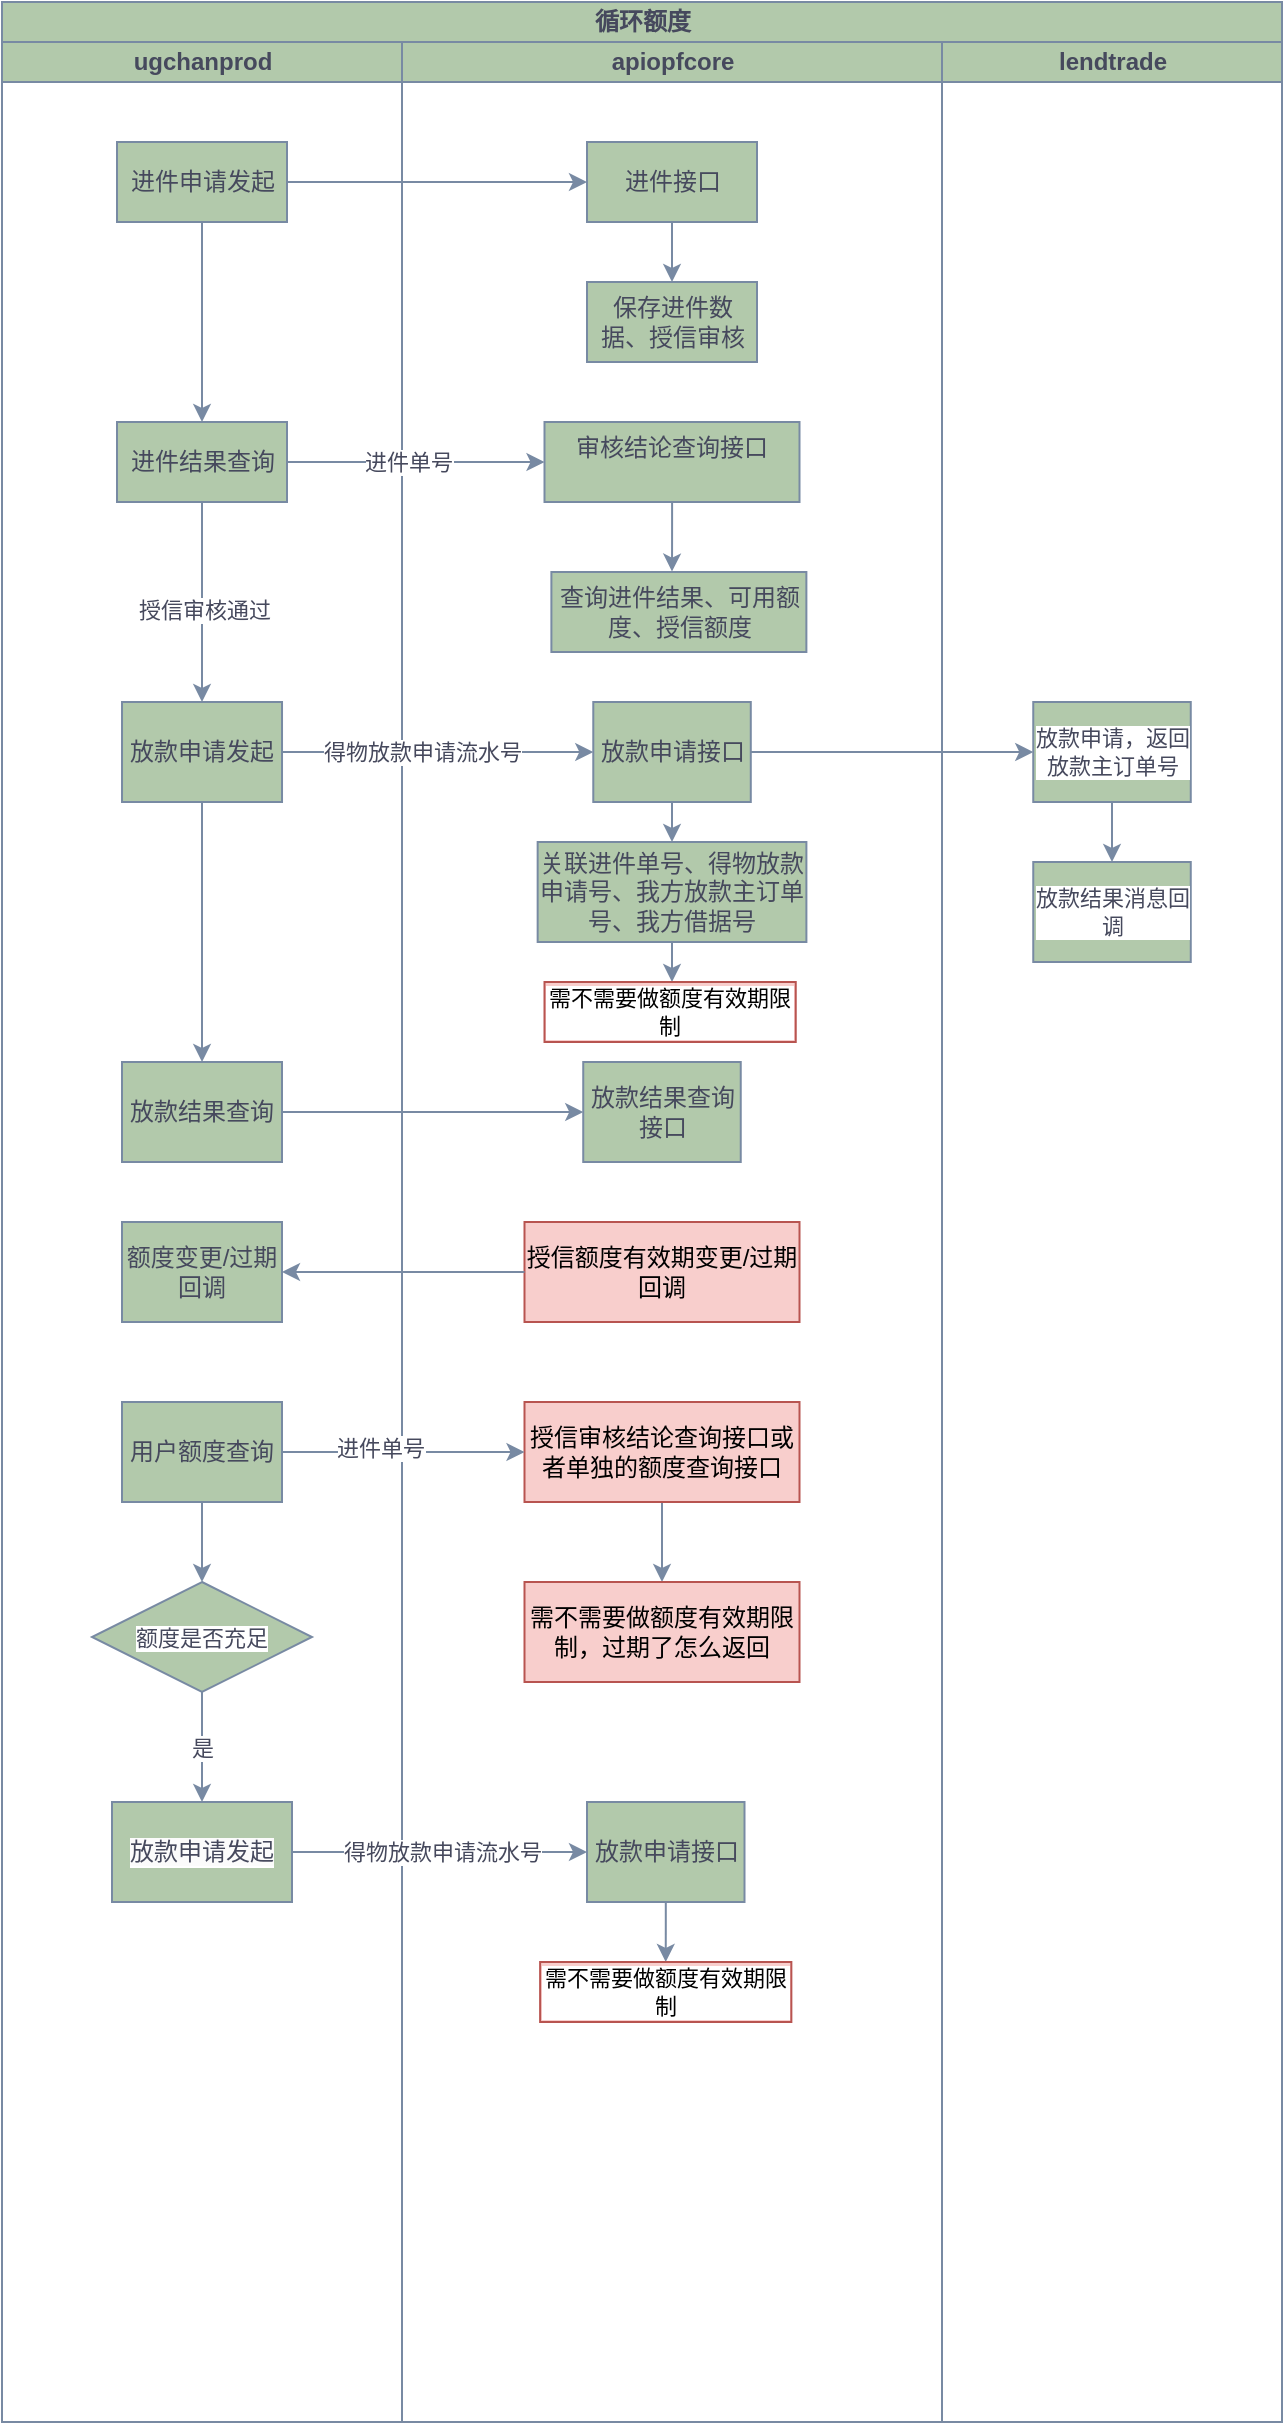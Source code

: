 <mxfile version="24.7.6">
  <diagram id="prtHgNgQTEPvFCAcTncT" name="Page-1">
    <mxGraphModel dx="721" dy="438" grid="1" gridSize="10" guides="1" tooltips="1" connect="1" arrows="1" fold="1" page="1" pageScale="1" pageWidth="827" pageHeight="1169" math="0" shadow="0">
      <root>
        <mxCell id="0" />
        <mxCell id="1" parent="0" />
        <mxCell id="4-QW9x0aCZNzlzGPrkt--1" value="循环额度" style="swimlane;childLayout=stackLayout;resizeParent=1;resizeParentMax=0;startSize=20;html=1;labelBackgroundColor=none;fillColor=#B2C9AB;strokeColor=#788AA3;fontColor=#46495D;" vertex="1" parent="1">
          <mxGeometry x="160" y="300" width="640" height="1210" as="geometry" />
        </mxCell>
        <mxCell id="4-QW9x0aCZNzlzGPrkt--2" value="ugchanprod" style="swimlane;startSize=20;html=1;labelBackgroundColor=none;fillColor=#B2C9AB;strokeColor=#788AA3;fontColor=#46495D;" vertex="1" parent="4-QW9x0aCZNzlzGPrkt--1">
          <mxGeometry y="20" width="200" height="1190" as="geometry" />
        </mxCell>
        <mxCell id="4-QW9x0aCZNzlzGPrkt--5" value="进件申请发起" style="rounded=0;whiteSpace=wrap;html=1;strokeColor=#788AA3;fontColor=#46495D;fillColor=#B2C9AB;" vertex="1" parent="4-QW9x0aCZNzlzGPrkt--2">
          <mxGeometry x="57.5" y="50" width="85" height="40" as="geometry" />
        </mxCell>
        <mxCell id="4-QW9x0aCZNzlzGPrkt--27" value="放款结果查询" style="whiteSpace=wrap;html=1;fillColor=#B2C9AB;strokeColor=#788AA3;fontColor=#46495D;rounded=0;" vertex="1" parent="4-QW9x0aCZNzlzGPrkt--2">
          <mxGeometry x="60" y="510" width="80" height="50" as="geometry" />
        </mxCell>
        <mxCell id="4-QW9x0aCZNzlzGPrkt--45" style="edgeStyle=orthogonalEdgeStyle;shape=connector;curved=0;rounded=1;orthogonalLoop=1;jettySize=auto;html=1;entryX=0.5;entryY=0;entryDx=0;entryDy=0;strokeColor=#788AA3;align=center;verticalAlign=middle;fontFamily=Helvetica;fontSize=11;fontColor=#46495D;labelBackgroundColor=default;endArrow=classic;fillColor=#B2C9AB;" edge="1" parent="4-QW9x0aCZNzlzGPrkt--2" source="4-QW9x0aCZNzlzGPrkt--33" target="4-QW9x0aCZNzlzGPrkt--44">
          <mxGeometry relative="1" as="geometry" />
        </mxCell>
        <mxCell id="4-QW9x0aCZNzlzGPrkt--33" value="用户额度查询" style="whiteSpace=wrap;html=1;fillColor=#B2C9AB;strokeColor=#788AA3;fontColor=#46495D;rounded=0;" vertex="1" parent="4-QW9x0aCZNzlzGPrkt--2">
          <mxGeometry x="60" y="680" width="80" height="50" as="geometry" />
        </mxCell>
        <mxCell id="4-QW9x0aCZNzlzGPrkt--41" value="额度变更/过期回调" style="whiteSpace=wrap;html=1;fillColor=#B2C9AB;strokeColor=#788AA3;fontColor=#46495D;rounded=0;" vertex="1" parent="4-QW9x0aCZNzlzGPrkt--2">
          <mxGeometry x="60" y="590" width="80" height="50" as="geometry" />
        </mxCell>
        <mxCell id="4-QW9x0aCZNzlzGPrkt--47" value="是" style="edgeStyle=orthogonalEdgeStyle;shape=connector;curved=0;rounded=1;orthogonalLoop=1;jettySize=auto;html=1;strokeColor=#788AA3;align=center;verticalAlign=middle;fontFamily=Helvetica;fontSize=11;fontColor=#46495D;labelBackgroundColor=default;endArrow=classic;fillColor=#B2C9AB;" edge="1" parent="4-QW9x0aCZNzlzGPrkt--2" source="4-QW9x0aCZNzlzGPrkt--44" target="4-QW9x0aCZNzlzGPrkt--46">
          <mxGeometry relative="1" as="geometry" />
        </mxCell>
        <mxCell id="4-QW9x0aCZNzlzGPrkt--44" value="额度是否充足" style="rhombus;whiteSpace=wrap;html=1;strokeColor=#788AA3;fontFamily=Helvetica;fontSize=11;fontColor=#46495D;labelBackgroundColor=default;fillColor=#B2C9AB;" vertex="1" parent="4-QW9x0aCZNzlzGPrkt--2">
          <mxGeometry x="45" y="770" width="110" height="55" as="geometry" />
        </mxCell>
        <mxCell id="4-QW9x0aCZNzlzGPrkt--46" value="&lt;span style=&quot;font-size: 12px; background-color: rgb(251, 251, 251);&quot;&gt;放款申请发起&lt;/span&gt;" style="whiteSpace=wrap;html=1;fontSize=11;fillColor=#B2C9AB;strokeColor=#788AA3;fontColor=#46495D;labelBackgroundColor=default;" vertex="1" parent="4-QW9x0aCZNzlzGPrkt--2">
          <mxGeometry x="55" y="880" width="90" height="50" as="geometry" />
        </mxCell>
        <mxCell id="4-QW9x0aCZNzlzGPrkt--3" value="apiopfcore" style="swimlane;startSize=20;html=1;labelBackgroundColor=none;fillColor=#B2C9AB;strokeColor=#788AA3;fontColor=#46495D;" vertex="1" parent="4-QW9x0aCZNzlzGPrkt--1">
          <mxGeometry x="200" y="20" width="270" height="1190" as="geometry" />
        </mxCell>
        <mxCell id="4-QW9x0aCZNzlzGPrkt--13" value="" style="edgeStyle=orthogonalEdgeStyle;rounded=0;orthogonalLoop=1;jettySize=auto;html=1;strokeColor=#788AA3;fontColor=#46495D;fillColor=#B2C9AB;" edge="1" parent="4-QW9x0aCZNzlzGPrkt--3" source="4-QW9x0aCZNzlzGPrkt--8" target="4-QW9x0aCZNzlzGPrkt--12">
          <mxGeometry relative="1" as="geometry" />
        </mxCell>
        <mxCell id="4-QW9x0aCZNzlzGPrkt--8" value="进件接口" style="rounded=0;whiteSpace=wrap;html=1;strokeColor=#788AA3;fontColor=#46495D;fillColor=#B2C9AB;" vertex="1" parent="4-QW9x0aCZNzlzGPrkt--3">
          <mxGeometry x="92.5" y="50" width="85" height="40" as="geometry" />
        </mxCell>
        <mxCell id="4-QW9x0aCZNzlzGPrkt--12" value="保存进件数据、授信审核" style="rounded=0;whiteSpace=wrap;html=1;strokeColor=#788AA3;fontColor=#46495D;fillColor=#B2C9AB;" vertex="1" parent="4-QW9x0aCZNzlzGPrkt--3">
          <mxGeometry x="92.5" y="120" width="85" height="40" as="geometry" />
        </mxCell>
        <mxCell id="4-QW9x0aCZNzlzGPrkt--10" value="进件结果查询" style="rounded=0;whiteSpace=wrap;html=1;strokeColor=#788AA3;fontColor=#46495D;fillColor=#B2C9AB;" vertex="1" parent="4-QW9x0aCZNzlzGPrkt--3">
          <mxGeometry x="-142.5" y="190" width="85" height="40" as="geometry" />
        </mxCell>
        <mxCell id="4-QW9x0aCZNzlzGPrkt--35" value="" style="edgeStyle=orthogonalEdgeStyle;shape=connector;curved=0;rounded=1;orthogonalLoop=1;jettySize=auto;html=1;strokeColor=#788AA3;align=center;verticalAlign=middle;fontFamily=Helvetica;fontSize=11;fontColor=#46495D;labelBackgroundColor=default;endArrow=classic;fillColor=#B2C9AB;entryX=0.473;entryY=-0.005;entryDx=0;entryDy=0;entryPerimeter=0;" edge="1" parent="4-QW9x0aCZNzlzGPrkt--3" source="4-QW9x0aCZNzlzGPrkt--14" target="4-QW9x0aCZNzlzGPrkt--36">
          <mxGeometry relative="1" as="geometry">
            <mxPoint x="135" y="250" as="targetPoint" />
          </mxGeometry>
        </mxCell>
        <mxCell id="4-QW9x0aCZNzlzGPrkt--14" value="审核结论查询接口&lt;div&gt;&lt;br&gt;&lt;/div&gt;" style="rounded=0;whiteSpace=wrap;html=1;strokeColor=#788AA3;fontColor=#46495D;fillColor=#B2C9AB;" vertex="1" parent="4-QW9x0aCZNzlzGPrkt--3">
          <mxGeometry x="71.25" y="190" width="127.5" height="40" as="geometry" />
        </mxCell>
        <mxCell id="4-QW9x0aCZNzlzGPrkt--15" style="edgeStyle=orthogonalEdgeStyle;rounded=0;orthogonalLoop=1;jettySize=auto;html=1;entryX=0;entryY=0.5;entryDx=0;entryDy=0;strokeColor=#788AA3;fontColor=#46495D;fillColor=#B2C9AB;" edge="1" parent="4-QW9x0aCZNzlzGPrkt--3" source="4-QW9x0aCZNzlzGPrkt--10" target="4-QW9x0aCZNzlzGPrkt--14">
          <mxGeometry relative="1" as="geometry" />
        </mxCell>
        <mxCell id="4-QW9x0aCZNzlzGPrkt--16" value="进件单号" style="edgeLabel;html=1;align=center;verticalAlign=middle;resizable=0;points=[];strokeColor=#788AA3;fontColor=#46495D;fillColor=#B2C9AB;" vertex="1" connectable="0" parent="4-QW9x0aCZNzlzGPrkt--15">
          <mxGeometry x="-0.337" y="1" relative="1" as="geometry">
            <mxPoint x="18" y="1" as="offset" />
          </mxGeometry>
        </mxCell>
        <mxCell id="4-QW9x0aCZNzlzGPrkt--50" style="edgeStyle=orthogonalEdgeStyle;shape=connector;curved=0;rounded=1;orthogonalLoop=1;jettySize=auto;html=1;strokeColor=#788AA3;align=center;verticalAlign=middle;fontFamily=Helvetica;fontSize=11;fontColor=#46495D;labelBackgroundColor=default;endArrow=classic;fillColor=#B2C9AB;" edge="1" parent="4-QW9x0aCZNzlzGPrkt--3" source="4-QW9x0aCZNzlzGPrkt--25" target="4-QW9x0aCZNzlzGPrkt--49">
          <mxGeometry relative="1" as="geometry" />
        </mxCell>
        <mxCell id="4-QW9x0aCZNzlzGPrkt--25" value="关联进件单号、得物放款申请号、我方放款主订单号、我方借据号" style="whiteSpace=wrap;html=1;fillColor=#B2C9AB;strokeColor=#788AA3;fontColor=#46495D;rounded=0;" vertex="1" parent="4-QW9x0aCZNzlzGPrkt--3">
          <mxGeometry x="67.83" y="400" width="134.37" height="50" as="geometry" />
        </mxCell>
        <mxCell id="4-QW9x0aCZNzlzGPrkt--29" value="放款结果查询接口" style="whiteSpace=wrap;html=1;fillColor=#B2C9AB;strokeColor=#788AA3;fontColor=#46495D;rounded=0;" vertex="1" parent="4-QW9x0aCZNzlzGPrkt--3">
          <mxGeometry x="90.62" y="510" width="78.75" height="50" as="geometry" />
        </mxCell>
        <mxCell id="4-QW9x0aCZNzlzGPrkt--39" value="" style="edgeStyle=orthogonalEdgeStyle;shape=connector;curved=0;rounded=1;orthogonalLoop=1;jettySize=auto;html=1;strokeColor=#788AA3;align=center;verticalAlign=middle;fontFamily=Helvetica;fontSize=11;fontColor=#46495D;labelBackgroundColor=default;endArrow=classic;fillColor=#B2C9AB;" edge="1" parent="4-QW9x0aCZNzlzGPrkt--3" source="4-QW9x0aCZNzlzGPrkt--34" target="4-QW9x0aCZNzlzGPrkt--38">
          <mxGeometry relative="1" as="geometry" />
        </mxCell>
        <mxCell id="4-QW9x0aCZNzlzGPrkt--34" value="授信审核结论查询接口或者单独的额度查询接口" style="whiteSpace=wrap;html=1;fillColor=#f8cecc;strokeColor=#b85450;rounded=0;" vertex="1" parent="4-QW9x0aCZNzlzGPrkt--3">
          <mxGeometry x="61.25" y="680" width="137.5" height="50" as="geometry" />
        </mxCell>
        <mxCell id="4-QW9x0aCZNzlzGPrkt--36" value="&lt;div&gt;查询进件结果、可用额度、授信额度&lt;br&gt;&lt;/div&gt;" style="rounded=0;whiteSpace=wrap;html=1;strokeColor=#788AA3;fontColor=#46495D;fillColor=#B2C9AB;" vertex="1" parent="4-QW9x0aCZNzlzGPrkt--3">
          <mxGeometry x="74.69" y="265" width="127.5" height="40" as="geometry" />
        </mxCell>
        <mxCell id="4-QW9x0aCZNzlzGPrkt--38" value="需不需要做额度有效期限制，过期了怎么返回" style="whiteSpace=wrap;html=1;fillColor=#f8cecc;strokeColor=#b85450;rounded=0;" vertex="1" parent="4-QW9x0aCZNzlzGPrkt--3">
          <mxGeometry x="61.25" y="770" width="137.5" height="50" as="geometry" />
        </mxCell>
        <mxCell id="4-QW9x0aCZNzlzGPrkt--40" value="授信额度有效期变更/过期回调" style="whiteSpace=wrap;html=1;fillColor=#f8cecc;strokeColor=#b85450;rounded=0;" vertex="1" parent="4-QW9x0aCZNzlzGPrkt--3">
          <mxGeometry x="61.25" y="590" width="137.5" height="50" as="geometry" />
        </mxCell>
        <mxCell id="4-QW9x0aCZNzlzGPrkt--49" value="需不需要做额度有效期限制" style="whiteSpace=wrap;html=1;fillColor=#f8cecc;strokeColor=#b85450;rounded=0;fontFamily=Helvetica;fontSize=11;labelBackgroundColor=default;" vertex="1" parent="4-QW9x0aCZNzlzGPrkt--3">
          <mxGeometry x="71.25" y="470" width="125.62" height="30" as="geometry" />
        </mxCell>
        <mxCell id="4-QW9x0aCZNzlzGPrkt--54" style="edgeStyle=orthogonalEdgeStyle;shape=connector;curved=0;rounded=1;orthogonalLoop=1;jettySize=auto;html=1;entryX=0.5;entryY=0;entryDx=0;entryDy=0;strokeColor=#788AA3;align=center;verticalAlign=middle;fontFamily=Helvetica;fontSize=11;fontColor=#46495D;labelBackgroundColor=default;endArrow=classic;fillColor=#B2C9AB;" edge="1" parent="4-QW9x0aCZNzlzGPrkt--3" source="4-QW9x0aCZNzlzGPrkt--51" target="4-QW9x0aCZNzlzGPrkt--53">
          <mxGeometry relative="1" as="geometry" />
        </mxCell>
        <mxCell id="4-QW9x0aCZNzlzGPrkt--51" value="放款申请接口" style="whiteSpace=wrap;html=1;fillColor=#B2C9AB;strokeColor=#788AA3;fontColor=#46495D;rounded=0;" vertex="1" parent="4-QW9x0aCZNzlzGPrkt--3">
          <mxGeometry x="92.5" y="880" width="78.75" height="50" as="geometry" />
        </mxCell>
        <mxCell id="4-QW9x0aCZNzlzGPrkt--53" value="需不需要做额度有效期限制" style="whiteSpace=wrap;html=1;fillColor=#f8cecc;strokeColor=#b85450;rounded=0;fontFamily=Helvetica;fontSize=11;labelBackgroundColor=default;" vertex="1" parent="4-QW9x0aCZNzlzGPrkt--3">
          <mxGeometry x="69.06" y="960" width="125.62" height="30" as="geometry" />
        </mxCell>
        <mxCell id="4-QW9x0aCZNzlzGPrkt--4" value="lendtrade" style="swimlane;startSize=20;html=1;labelBackgroundColor=none;fillColor=#B2C9AB;strokeColor=#788AA3;fontColor=#46495D;" vertex="1" parent="4-QW9x0aCZNzlzGPrkt--1">
          <mxGeometry x="470" y="20" width="170" height="1190" as="geometry" />
        </mxCell>
        <mxCell id="4-QW9x0aCZNzlzGPrkt--32" value="" style="edgeStyle=orthogonalEdgeStyle;shape=connector;curved=0;rounded=1;orthogonalLoop=1;jettySize=auto;html=1;strokeColor=#788AA3;align=center;verticalAlign=middle;fontFamily=Helvetica;fontSize=11;fontColor=#46495D;labelBackgroundColor=default;endArrow=classic;fillColor=#B2C9AB;" edge="1" parent="4-QW9x0aCZNzlzGPrkt--4" source="4-QW9x0aCZNzlzGPrkt--23" target="4-QW9x0aCZNzlzGPrkt--31">
          <mxGeometry relative="1" as="geometry" />
        </mxCell>
        <mxCell id="4-QW9x0aCZNzlzGPrkt--31" value="放款结果消息回调" style="whiteSpace=wrap;html=1;fillColor=#B2C9AB;strokeColor=#788AA3;fontColor=#46495D;rounded=0;fontFamily=Helvetica;fontSize=11;labelBackgroundColor=default;" vertex="1" parent="4-QW9x0aCZNzlzGPrkt--4">
          <mxGeometry x="45.63" y="410" width="78.75" height="50" as="geometry" />
        </mxCell>
        <mxCell id="4-QW9x0aCZNzlzGPrkt--17" value="放款申请发起" style="whiteSpace=wrap;html=1;fillColor=#B2C9AB;strokeColor=#788AA3;fontColor=#46495D;rounded=0;" vertex="1" parent="4-QW9x0aCZNzlzGPrkt--4">
          <mxGeometry x="-409.99" y="330" width="80" height="50" as="geometry" />
        </mxCell>
        <mxCell id="4-QW9x0aCZNzlzGPrkt--20" value="放款申请接口" style="whiteSpace=wrap;html=1;fillColor=#B2C9AB;strokeColor=#788AA3;fontColor=#46495D;rounded=0;" vertex="1" parent="4-QW9x0aCZNzlzGPrkt--4">
          <mxGeometry x="-174.36" y="330" width="78.75" height="50" as="geometry" />
        </mxCell>
        <mxCell id="4-QW9x0aCZNzlzGPrkt--23" value="放款申请，返回放款主订单号" style="whiteSpace=wrap;html=1;fillColor=#B2C9AB;strokeColor=#788AA3;fontColor=#46495D;rounded=0;fontFamily=Helvetica;fontSize=11;labelBackgroundColor=default;" vertex="1" parent="4-QW9x0aCZNzlzGPrkt--4">
          <mxGeometry x="45.63" y="330" width="78.75" height="50" as="geometry" />
        </mxCell>
        <mxCell id="4-QW9x0aCZNzlzGPrkt--21" style="edgeStyle=orthogonalEdgeStyle;shape=connector;curved=0;rounded=1;orthogonalLoop=1;jettySize=auto;html=1;strokeColor=#788AA3;align=center;verticalAlign=middle;fontFamily=Helvetica;fontSize=11;fontColor=#46495D;labelBackgroundColor=default;endArrow=classic;fillColor=#B2C9AB;" edge="1" parent="4-QW9x0aCZNzlzGPrkt--4" source="4-QW9x0aCZNzlzGPrkt--17" target="4-QW9x0aCZNzlzGPrkt--20">
          <mxGeometry relative="1" as="geometry" />
        </mxCell>
        <mxCell id="4-QW9x0aCZNzlzGPrkt--22" value="得物放款申请流水号" style="edgeLabel;html=1;align=center;verticalAlign=middle;resizable=0;points=[];strokeColor=#788AA3;fontFamily=Helvetica;fontSize=11;fontColor=#46495D;labelBackgroundColor=default;fillColor=#B2C9AB;" vertex="1" connectable="0" parent="4-QW9x0aCZNzlzGPrkt--21">
          <mxGeometry x="-0.319" y="1" relative="1" as="geometry">
            <mxPoint x="17" y="1" as="offset" />
          </mxGeometry>
        </mxCell>
        <mxCell id="4-QW9x0aCZNzlzGPrkt--24" style="edgeStyle=orthogonalEdgeStyle;shape=connector;curved=0;rounded=1;orthogonalLoop=1;jettySize=auto;html=1;strokeColor=#788AA3;align=center;verticalAlign=middle;fontFamily=Helvetica;fontSize=11;fontColor=#46495D;labelBackgroundColor=default;endArrow=classic;fillColor=#B2C9AB;" edge="1" parent="4-QW9x0aCZNzlzGPrkt--4" source="4-QW9x0aCZNzlzGPrkt--20" target="4-QW9x0aCZNzlzGPrkt--23">
          <mxGeometry relative="1" as="geometry" />
        </mxCell>
        <mxCell id="4-QW9x0aCZNzlzGPrkt--9" style="edgeStyle=orthogonalEdgeStyle;rounded=0;orthogonalLoop=1;jettySize=auto;html=1;strokeColor=#788AA3;fontColor=#46495D;fillColor=#B2C9AB;" edge="1" parent="4-QW9x0aCZNzlzGPrkt--1" source="4-QW9x0aCZNzlzGPrkt--5" target="4-QW9x0aCZNzlzGPrkt--8">
          <mxGeometry relative="1" as="geometry" />
        </mxCell>
        <mxCell id="4-QW9x0aCZNzlzGPrkt--11" value="" style="edgeStyle=orthogonalEdgeStyle;rounded=0;orthogonalLoop=1;jettySize=auto;html=1;strokeColor=#788AA3;fontColor=#46495D;fillColor=#B2C9AB;" edge="1" parent="4-QW9x0aCZNzlzGPrkt--1" source="4-QW9x0aCZNzlzGPrkt--5" target="4-QW9x0aCZNzlzGPrkt--10">
          <mxGeometry relative="1" as="geometry" />
        </mxCell>
        <mxCell id="4-QW9x0aCZNzlzGPrkt--18" value="" style="edgeStyle=orthogonalEdgeStyle;rounded=1;orthogonalLoop=1;jettySize=auto;html=1;strokeColor=#788AA3;fontColor=#46495D;fillColor=#B2C9AB;curved=0;" edge="1" parent="4-QW9x0aCZNzlzGPrkt--1" source="4-QW9x0aCZNzlzGPrkt--10" target="4-QW9x0aCZNzlzGPrkt--17">
          <mxGeometry relative="1" as="geometry" />
        </mxCell>
        <mxCell id="4-QW9x0aCZNzlzGPrkt--19" value="授信审核通过" style="edgeLabel;html=1;align=center;verticalAlign=middle;resizable=0;points=[];strokeColor=#788AA3;fontColor=#46495D;fillColor=#B2C9AB;" vertex="1" connectable="0" parent="4-QW9x0aCZNzlzGPrkt--18">
          <mxGeometry x="0.072" y="1" relative="1" as="geometry">
            <mxPoint as="offset" />
          </mxGeometry>
        </mxCell>
        <mxCell id="4-QW9x0aCZNzlzGPrkt--30" style="edgeStyle=orthogonalEdgeStyle;shape=connector;curved=0;rounded=1;orthogonalLoop=1;jettySize=auto;html=1;entryX=0;entryY=0.5;entryDx=0;entryDy=0;strokeColor=#788AA3;align=center;verticalAlign=middle;fontFamily=Helvetica;fontSize=11;fontColor=#46495D;labelBackgroundColor=default;endArrow=classic;fillColor=#B2C9AB;" edge="1" parent="4-QW9x0aCZNzlzGPrkt--1" source="4-QW9x0aCZNzlzGPrkt--27" target="4-QW9x0aCZNzlzGPrkt--29">
          <mxGeometry relative="1" as="geometry" />
        </mxCell>
        <mxCell id="4-QW9x0aCZNzlzGPrkt--28" value="" style="edgeStyle=orthogonalEdgeStyle;shape=connector;curved=0;rounded=1;orthogonalLoop=1;jettySize=auto;html=1;strokeColor=#788AA3;align=center;verticalAlign=middle;fontFamily=Helvetica;fontSize=11;fontColor=#46495D;labelBackgroundColor=default;endArrow=classic;fillColor=#B2C9AB;" edge="1" parent="4-QW9x0aCZNzlzGPrkt--1" source="4-QW9x0aCZNzlzGPrkt--17" target="4-QW9x0aCZNzlzGPrkt--27">
          <mxGeometry relative="1" as="geometry" />
        </mxCell>
        <mxCell id="4-QW9x0aCZNzlzGPrkt--26" value="" style="edgeStyle=orthogonalEdgeStyle;shape=connector;curved=0;rounded=1;orthogonalLoop=1;jettySize=auto;html=1;strokeColor=#788AA3;align=center;verticalAlign=middle;fontFamily=Helvetica;fontSize=11;fontColor=#46495D;labelBackgroundColor=default;endArrow=classic;fillColor=#B2C9AB;" edge="1" parent="4-QW9x0aCZNzlzGPrkt--1" source="4-QW9x0aCZNzlzGPrkt--20" target="4-QW9x0aCZNzlzGPrkt--25">
          <mxGeometry relative="1" as="geometry" />
        </mxCell>
        <mxCell id="4-QW9x0aCZNzlzGPrkt--37" style="edgeStyle=orthogonalEdgeStyle;shape=connector;curved=0;rounded=1;orthogonalLoop=1;jettySize=auto;html=1;entryX=0;entryY=0.5;entryDx=0;entryDy=0;strokeColor=#788AA3;align=center;verticalAlign=middle;fontFamily=Helvetica;fontSize=11;fontColor=#46495D;labelBackgroundColor=default;endArrow=classic;fillColor=#B2C9AB;" edge="1" parent="4-QW9x0aCZNzlzGPrkt--1" source="4-QW9x0aCZNzlzGPrkt--33" target="4-QW9x0aCZNzlzGPrkt--34">
          <mxGeometry relative="1" as="geometry" />
        </mxCell>
        <mxCell id="4-QW9x0aCZNzlzGPrkt--55" value="进件单号" style="edgeLabel;html=1;align=center;verticalAlign=middle;resizable=0;points=[];strokeColor=#788AA3;fontFamily=Helvetica;fontSize=11;fontColor=#46495D;labelBackgroundColor=default;fillColor=#B2C9AB;" vertex="1" connectable="0" parent="4-QW9x0aCZNzlzGPrkt--37">
          <mxGeometry x="-0.192" y="2" relative="1" as="geometry">
            <mxPoint as="offset" />
          </mxGeometry>
        </mxCell>
        <mxCell id="4-QW9x0aCZNzlzGPrkt--43" style="edgeStyle=orthogonalEdgeStyle;shape=connector;curved=0;rounded=1;orthogonalLoop=1;jettySize=auto;html=1;entryX=1;entryY=0.5;entryDx=0;entryDy=0;strokeColor=#788AA3;align=center;verticalAlign=middle;fontFamily=Helvetica;fontSize=11;fontColor=#46495D;labelBackgroundColor=default;endArrow=classic;fillColor=#B2C9AB;" edge="1" parent="4-QW9x0aCZNzlzGPrkt--1" source="4-QW9x0aCZNzlzGPrkt--40" target="4-QW9x0aCZNzlzGPrkt--41">
          <mxGeometry relative="1" as="geometry" />
        </mxCell>
        <mxCell id="4-QW9x0aCZNzlzGPrkt--52" style="edgeStyle=orthogonalEdgeStyle;shape=connector;curved=0;rounded=1;orthogonalLoop=1;jettySize=auto;html=1;entryX=0;entryY=0.5;entryDx=0;entryDy=0;strokeColor=#788AA3;align=center;verticalAlign=middle;fontFamily=Helvetica;fontSize=11;fontColor=#46495D;labelBackgroundColor=default;endArrow=classic;fillColor=#B2C9AB;" edge="1" parent="4-QW9x0aCZNzlzGPrkt--1" source="4-QW9x0aCZNzlzGPrkt--46" target="4-QW9x0aCZNzlzGPrkt--51">
          <mxGeometry relative="1" as="geometry" />
        </mxCell>
        <mxCell id="4-QW9x0aCZNzlzGPrkt--56" value="得物放款申请流水号" style="edgeLabel;html=1;align=center;verticalAlign=middle;resizable=0;points=[];strokeColor=#788AA3;fontFamily=Helvetica;fontSize=11;fontColor=#46495D;labelBackgroundColor=default;fillColor=#B2C9AB;" vertex="1" connectable="0" parent="4-QW9x0aCZNzlzGPrkt--52">
          <mxGeometry x="-0.273" y="1" relative="1" as="geometry">
            <mxPoint x="21" y="1" as="offset" />
          </mxGeometry>
        </mxCell>
      </root>
    </mxGraphModel>
  </diagram>
</mxfile>
